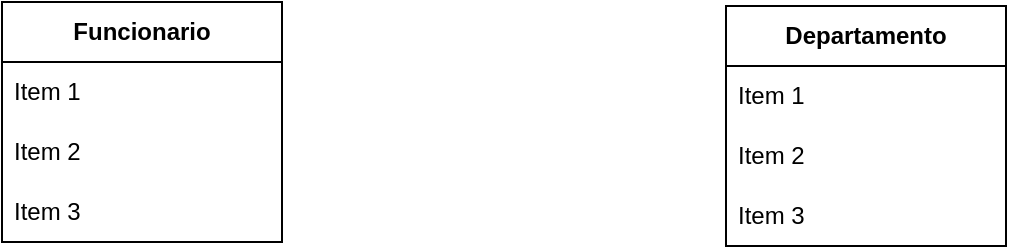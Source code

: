 <mxfile version="21.1.5" type="github">
  <diagram name="Página-1" id="Eo8xrLhFPEx01Vl9V2uP">
    <mxGraphModel dx="940" dy="545" grid="0" gridSize="10" guides="1" tooltips="1" connect="1" arrows="1" fold="1" page="1" pageScale="1" pageWidth="1169" pageHeight="827" math="0" shadow="0">
      <root>
        <mxCell id="0" />
        <mxCell id="1" parent="0" />
        <mxCell id="QBSdiYnpRSReAzUNBmX7-1" value="&lt;b&gt;Funcionario&lt;/b&gt;" style="swimlane;fontStyle=0;childLayout=stackLayout;horizontal=1;startSize=30;horizontalStack=0;resizeParent=1;resizeParentMax=0;resizeLast=0;collapsible=1;marginBottom=0;whiteSpace=wrap;html=1;" vertex="1" parent="1">
          <mxGeometry x="217" y="219" width="140" height="120" as="geometry" />
        </mxCell>
        <mxCell id="QBSdiYnpRSReAzUNBmX7-2" value="Item 1" style="text;strokeColor=none;fillColor=none;align=left;verticalAlign=middle;spacingLeft=4;spacingRight=4;overflow=hidden;points=[[0,0.5],[1,0.5]];portConstraint=eastwest;rotatable=0;whiteSpace=wrap;html=1;" vertex="1" parent="QBSdiYnpRSReAzUNBmX7-1">
          <mxGeometry y="30" width="140" height="30" as="geometry" />
        </mxCell>
        <mxCell id="QBSdiYnpRSReAzUNBmX7-3" value="Item 2" style="text;strokeColor=none;fillColor=none;align=left;verticalAlign=middle;spacingLeft=4;spacingRight=4;overflow=hidden;points=[[0,0.5],[1,0.5]];portConstraint=eastwest;rotatable=0;whiteSpace=wrap;html=1;" vertex="1" parent="QBSdiYnpRSReAzUNBmX7-1">
          <mxGeometry y="60" width="140" height="30" as="geometry" />
        </mxCell>
        <mxCell id="QBSdiYnpRSReAzUNBmX7-4" value="Item 3" style="text;strokeColor=none;fillColor=none;align=left;verticalAlign=middle;spacingLeft=4;spacingRight=4;overflow=hidden;points=[[0,0.5],[1,0.5]];portConstraint=eastwest;rotatable=0;whiteSpace=wrap;html=1;" vertex="1" parent="QBSdiYnpRSReAzUNBmX7-1">
          <mxGeometry y="90" width="140" height="30" as="geometry" />
        </mxCell>
        <mxCell id="QBSdiYnpRSReAzUNBmX7-5" value="&lt;b&gt;Departamento&lt;/b&gt;" style="swimlane;fontStyle=0;childLayout=stackLayout;horizontal=1;startSize=30;horizontalStack=0;resizeParent=1;resizeParentMax=0;resizeLast=0;collapsible=1;marginBottom=0;whiteSpace=wrap;html=1;" vertex="1" parent="1">
          <mxGeometry x="579" y="221" width="140" height="120" as="geometry" />
        </mxCell>
        <mxCell id="QBSdiYnpRSReAzUNBmX7-6" value="Item 1" style="text;strokeColor=none;fillColor=none;align=left;verticalAlign=middle;spacingLeft=4;spacingRight=4;overflow=hidden;points=[[0,0.5],[1,0.5]];portConstraint=eastwest;rotatable=0;whiteSpace=wrap;html=1;" vertex="1" parent="QBSdiYnpRSReAzUNBmX7-5">
          <mxGeometry y="30" width="140" height="30" as="geometry" />
        </mxCell>
        <mxCell id="QBSdiYnpRSReAzUNBmX7-7" value="Item 2" style="text;strokeColor=none;fillColor=none;align=left;verticalAlign=middle;spacingLeft=4;spacingRight=4;overflow=hidden;points=[[0,0.5],[1,0.5]];portConstraint=eastwest;rotatable=0;whiteSpace=wrap;html=1;" vertex="1" parent="QBSdiYnpRSReAzUNBmX7-5">
          <mxGeometry y="60" width="140" height="30" as="geometry" />
        </mxCell>
        <mxCell id="QBSdiYnpRSReAzUNBmX7-8" value="Item 3" style="text;strokeColor=none;fillColor=none;align=left;verticalAlign=middle;spacingLeft=4;spacingRight=4;overflow=hidden;points=[[0,0.5],[1,0.5]];portConstraint=eastwest;rotatable=0;whiteSpace=wrap;html=1;" vertex="1" parent="QBSdiYnpRSReAzUNBmX7-5">
          <mxGeometry y="90" width="140" height="30" as="geometry" />
        </mxCell>
      </root>
    </mxGraphModel>
  </diagram>
</mxfile>
